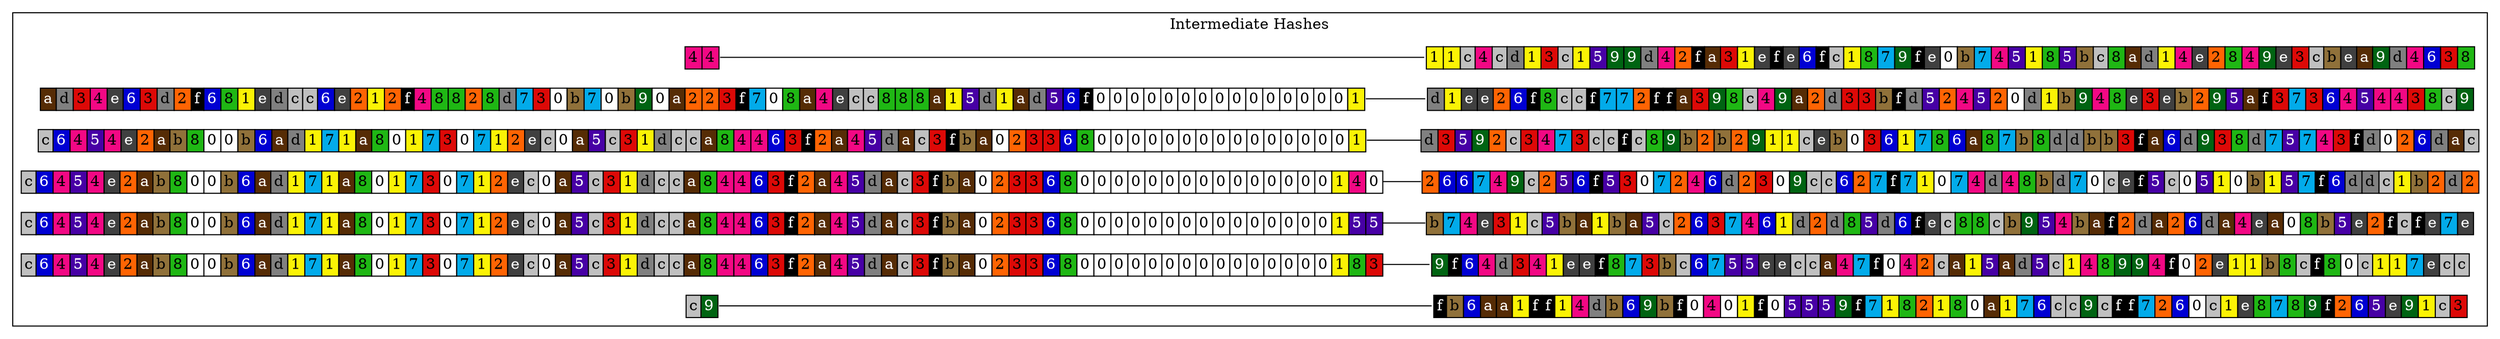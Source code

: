 digraph trie {
		rankdir=LR;
		node [shape=none margin=0 width=0 height=0]
		edge [dir = none headport=w tailport=e]
	subgraph cluster_0 {
			label = "Intermediate Hashes";
			color = black;

	k_314 [label=<
	<table border="0" color="#000000" cellborder="1" cellspacing="0">
	<tr>		<td bgcolor="#F20884"><font color="#000000">4</font></td>
				<td bgcolor="#F20884"><font color="#000000">4</font></td>
		
	</tr></table>
	>];
	
	v_314 [label=<
	<table border="0" color="#000000" cellborder="1" cellspacing="0">
	<tr>		<td bgcolor="#FBF305"><font color="#000000">1</font></td>
				<td bgcolor="#FBF305"><font color="#000000">1</font></td>
				<td bgcolor="#C0C0C0"><font color="#000000">c</font></td>
				<td bgcolor="#F20884"><font color="#000000">4</font></td>
				<td bgcolor="#C0C0C0"><font color="#000000">c</font></td>
				<td bgcolor="#808080"><font color="#000000">d</font></td>
				<td bgcolor="#FBF305"><font color="#000000">1</font></td>
				<td bgcolor="#DD0907"><font color="#000000">3</font></td>
				<td bgcolor="#C0C0C0"><font color="#000000">c</font></td>
				<td bgcolor="#FBF305"><font color="#000000">1</font></td>
				<td bgcolor="#4700A5"><font color="#FFFFFF">5</font></td>
				<td bgcolor="#006412"><font color="#FFFFFF">9</font></td>
				<td bgcolor="#006412"><font color="#FFFFFF">9</font></td>
				<td bgcolor="#808080"><font color="#000000">d</font></td>
				<td bgcolor="#F20884"><font color="#000000">4</font></td>
				<td bgcolor="#FF6403"><font color="#000000">2</font></td>
				<td bgcolor="#000000"><font color="#FFFFFF">f</font></td>
				<td bgcolor="#562C05"><font color="#FFFFFF">a</font></td>
				<td bgcolor="#DD0907"><font color="#000000">3</font></td>
				<td bgcolor="#FBF305"><font color="#000000">1</font></td>
				<td bgcolor="#404040"><font color="#FFFFFF">e</font></td>
				<td bgcolor="#000000"><font color="#FFFFFF">f</font></td>
				<td bgcolor="#404040"><font color="#FFFFFF">e</font></td>
				<td bgcolor="#0000D3"><font color="#FFFFFF">6</font></td>
				<td bgcolor="#000000"><font color="#FFFFFF">f</font></td>
				<td bgcolor="#C0C0C0"><font color="#000000">c</font></td>
				<td bgcolor="#FBF305"><font color="#000000">1</font></td>
				<td bgcolor="#1FB714"><font color="#000000">8</font></td>
				<td bgcolor="#02ABEA"><font color="#000000">7</font></td>
				<td bgcolor="#006412"><font color="#FFFFFF">9</font></td>
				<td bgcolor="#000000"><font color="#FFFFFF">f</font></td>
				<td bgcolor="#404040"><font color="#FFFFFF">e</font></td>
				<td bgcolor="#FFFFFF"><font color="#000000">0</font></td>
				<td bgcolor="#90713A"><font color="#000000">b</font></td>
				<td bgcolor="#02ABEA"><font color="#000000">7</font></td>
				<td bgcolor="#F20884"><font color="#000000">4</font></td>
				<td bgcolor="#4700A5"><font color="#FFFFFF">5</font></td>
				<td bgcolor="#FBF305"><font color="#000000">1</font></td>
				<td bgcolor="#1FB714"><font color="#000000">8</font></td>
				<td bgcolor="#4700A5"><font color="#FFFFFF">5</font></td>
				<td bgcolor="#90713A"><font color="#000000">b</font></td>
				<td bgcolor="#C0C0C0"><font color="#000000">c</font></td>
				<td bgcolor="#1FB714"><font color="#000000">8</font></td>
				<td bgcolor="#562C05"><font color="#FFFFFF">a</font></td>
				<td bgcolor="#808080"><font color="#000000">d</font></td>
				<td bgcolor="#FBF305"><font color="#000000">1</font></td>
				<td bgcolor="#F20884"><font color="#000000">4</font></td>
				<td bgcolor="#404040"><font color="#FFFFFF">e</font></td>
				<td bgcolor="#FF6403"><font color="#000000">2</font></td>
				<td bgcolor="#1FB714"><font color="#000000">8</font></td>
				<td bgcolor="#F20884"><font color="#000000">4</font></td>
				<td bgcolor="#006412"><font color="#FFFFFF">9</font></td>
				<td bgcolor="#404040"><font color="#FFFFFF">e</font></td>
				<td bgcolor="#DD0907"><font color="#000000">3</font></td>
				<td bgcolor="#C0C0C0"><font color="#000000">c</font></td>
				<td bgcolor="#90713A"><font color="#000000">b</font></td>
				<td bgcolor="#404040"><font color="#FFFFFF">e</font></td>
				<td bgcolor="#562C05"><font color="#FFFFFF">a</font></td>
				<td bgcolor="#006412"><font color="#FFFFFF">9</font></td>
				<td bgcolor="#808080"><font color="#000000">d</font></td>
				<td bgcolor="#F20884"><font color="#000000">4</font></td>
				<td bgcolor="#0000D3"><font color="#FFFFFF">6</font></td>
				<td bgcolor="#DD0907"><font color="#000000">3</font></td>
				<td bgcolor="#1FB714"><font color="#000000">8</font></td>
		
	</tr></table>
	>];
	k_314 -> v_314;

	k_315 [label=<
	<table border="0" color="#000000" cellborder="1" cellspacing="0">
	<tr>		<td bgcolor="#562C05"><font color="#FFFFFF">a</font></td>
				<td bgcolor="#808080"><font color="#000000">d</font></td>
				<td bgcolor="#DD0907"><font color="#000000">3</font></td>
				<td bgcolor="#F20884"><font color="#000000">4</font></td>
				<td bgcolor="#404040"><font color="#FFFFFF">e</font></td>
				<td bgcolor="#0000D3"><font color="#FFFFFF">6</font></td>
				<td bgcolor="#DD0907"><font color="#000000">3</font></td>
				<td bgcolor="#808080"><font color="#000000">d</font></td>
				<td bgcolor="#FF6403"><font color="#000000">2</font></td>
				<td bgcolor="#000000"><font color="#FFFFFF">f</font></td>
				<td bgcolor="#0000D3"><font color="#FFFFFF">6</font></td>
				<td bgcolor="#1FB714"><font color="#000000">8</font></td>
				<td bgcolor="#FBF305"><font color="#000000">1</font></td>
				<td bgcolor="#404040"><font color="#FFFFFF">e</font></td>
				<td bgcolor="#808080"><font color="#000000">d</font></td>
				<td bgcolor="#C0C0C0"><font color="#000000">c</font></td>
				<td bgcolor="#C0C0C0"><font color="#000000">c</font></td>
				<td bgcolor="#0000D3"><font color="#FFFFFF">6</font></td>
				<td bgcolor="#404040"><font color="#FFFFFF">e</font></td>
				<td bgcolor="#FF6403"><font color="#000000">2</font></td>
				<td bgcolor="#FBF305"><font color="#000000">1</font></td>
				<td bgcolor="#FF6403"><font color="#000000">2</font></td>
				<td bgcolor="#000000"><font color="#FFFFFF">f</font></td>
				<td bgcolor="#F20884"><font color="#000000">4</font></td>
				<td bgcolor="#1FB714"><font color="#000000">8</font></td>
				<td bgcolor="#1FB714"><font color="#000000">8</font></td>
				<td bgcolor="#FF6403"><font color="#000000">2</font></td>
				<td bgcolor="#1FB714"><font color="#000000">8</font></td>
				<td bgcolor="#808080"><font color="#000000">d</font></td>
				<td bgcolor="#02ABEA"><font color="#000000">7</font></td>
				<td bgcolor="#DD0907"><font color="#000000">3</font></td>
				<td bgcolor="#FFFFFF"><font color="#000000">0</font></td>
				<td bgcolor="#90713A"><font color="#000000">b</font></td>
				<td bgcolor="#02ABEA"><font color="#000000">7</font></td>
				<td bgcolor="#FFFFFF"><font color="#000000">0</font></td>
				<td bgcolor="#90713A"><font color="#000000">b</font></td>
				<td bgcolor="#006412"><font color="#FFFFFF">9</font></td>
				<td bgcolor="#FFFFFF"><font color="#000000">0</font></td>
				<td bgcolor="#562C05"><font color="#FFFFFF">a</font></td>
				<td bgcolor="#FF6403"><font color="#000000">2</font></td>
				<td bgcolor="#FF6403"><font color="#000000">2</font></td>
				<td bgcolor="#DD0907"><font color="#000000">3</font></td>
				<td bgcolor="#000000"><font color="#FFFFFF">f</font></td>
				<td bgcolor="#02ABEA"><font color="#000000">7</font></td>
				<td bgcolor="#FFFFFF"><font color="#000000">0</font></td>
				<td bgcolor="#1FB714"><font color="#000000">8</font></td>
				<td bgcolor="#562C05"><font color="#FFFFFF">a</font></td>
				<td bgcolor="#F20884"><font color="#000000">4</font></td>
				<td bgcolor="#404040"><font color="#FFFFFF">e</font></td>
				<td bgcolor="#C0C0C0"><font color="#000000">c</font></td>
				<td bgcolor="#C0C0C0"><font color="#000000">c</font></td>
				<td bgcolor="#1FB714"><font color="#000000">8</font></td>
				<td bgcolor="#1FB714"><font color="#000000">8</font></td>
				<td bgcolor="#1FB714"><font color="#000000">8</font></td>
				<td bgcolor="#562C05"><font color="#FFFFFF">a</font></td>
				<td bgcolor="#FBF305"><font color="#000000">1</font></td>
				<td bgcolor="#4700A5"><font color="#FFFFFF">5</font></td>
				<td bgcolor="#808080"><font color="#000000">d</font></td>
				<td bgcolor="#FBF305"><font color="#000000">1</font></td>
				<td bgcolor="#562C05"><font color="#FFFFFF">a</font></td>
				<td bgcolor="#808080"><font color="#000000">d</font></td>
				<td bgcolor="#4700A5"><font color="#FFFFFF">5</font></td>
				<td bgcolor="#0000D3"><font color="#FFFFFF">6</font></td>
				<td bgcolor="#000000"><font color="#FFFFFF">f</font></td>
				<td bgcolor="#FFFFFF"><font color="#000000">0</font></td>
				<td bgcolor="#FFFFFF"><font color="#000000">0</font></td>
				<td bgcolor="#FFFFFF"><font color="#000000">0</font></td>
				<td bgcolor="#FFFFFF"><font color="#000000">0</font></td>
				<td bgcolor="#FFFFFF"><font color="#000000">0</font></td>
				<td bgcolor="#FFFFFF"><font color="#000000">0</font></td>
				<td bgcolor="#FFFFFF"><font color="#000000">0</font></td>
				<td bgcolor="#FFFFFF"><font color="#000000">0</font></td>
				<td bgcolor="#FFFFFF"><font color="#000000">0</font></td>
				<td bgcolor="#FFFFFF"><font color="#000000">0</font></td>
				<td bgcolor="#FFFFFF"><font color="#000000">0</font></td>
				<td bgcolor="#FFFFFF"><font color="#000000">0</font></td>
				<td bgcolor="#FFFFFF"><font color="#000000">0</font></td>
				<td bgcolor="#FFFFFF"><font color="#000000">0</font></td>
				<td bgcolor="#FFFFFF"><font color="#000000">0</font></td>
				<td bgcolor="#FBF305"><font color="#000000">1</font></td>
		
	</tr></table>
	>];
	
	v_315 [label=<
	<table border="0" color="#000000" cellborder="1" cellspacing="0">
	<tr>		<td bgcolor="#808080"><font color="#000000">d</font></td>
				<td bgcolor="#FBF305"><font color="#000000">1</font></td>
				<td bgcolor="#404040"><font color="#FFFFFF">e</font></td>
				<td bgcolor="#404040"><font color="#FFFFFF">e</font></td>
				<td bgcolor="#FF6403"><font color="#000000">2</font></td>
				<td bgcolor="#0000D3"><font color="#FFFFFF">6</font></td>
				<td bgcolor="#000000"><font color="#FFFFFF">f</font></td>
				<td bgcolor="#1FB714"><font color="#000000">8</font></td>
				<td bgcolor="#C0C0C0"><font color="#000000">c</font></td>
				<td bgcolor="#C0C0C0"><font color="#000000">c</font></td>
				<td bgcolor="#000000"><font color="#FFFFFF">f</font></td>
				<td bgcolor="#02ABEA"><font color="#000000">7</font></td>
				<td bgcolor="#02ABEA"><font color="#000000">7</font></td>
				<td bgcolor="#FF6403"><font color="#000000">2</font></td>
				<td bgcolor="#000000"><font color="#FFFFFF">f</font></td>
				<td bgcolor="#000000"><font color="#FFFFFF">f</font></td>
				<td bgcolor="#562C05"><font color="#FFFFFF">a</font></td>
				<td bgcolor="#DD0907"><font color="#000000">3</font></td>
				<td bgcolor="#006412"><font color="#FFFFFF">9</font></td>
				<td bgcolor="#1FB714"><font color="#000000">8</font></td>
				<td bgcolor="#C0C0C0"><font color="#000000">c</font></td>
				<td bgcolor="#F20884"><font color="#000000">4</font></td>
				<td bgcolor="#006412"><font color="#FFFFFF">9</font></td>
				<td bgcolor="#562C05"><font color="#FFFFFF">a</font></td>
				<td bgcolor="#FF6403"><font color="#000000">2</font></td>
				<td bgcolor="#808080"><font color="#000000">d</font></td>
				<td bgcolor="#DD0907"><font color="#000000">3</font></td>
				<td bgcolor="#DD0907"><font color="#000000">3</font></td>
				<td bgcolor="#90713A"><font color="#000000">b</font></td>
				<td bgcolor="#000000"><font color="#FFFFFF">f</font></td>
				<td bgcolor="#808080"><font color="#000000">d</font></td>
				<td bgcolor="#4700A5"><font color="#FFFFFF">5</font></td>
				<td bgcolor="#FF6403"><font color="#000000">2</font></td>
				<td bgcolor="#F20884"><font color="#000000">4</font></td>
				<td bgcolor="#4700A5"><font color="#FFFFFF">5</font></td>
				<td bgcolor="#FF6403"><font color="#000000">2</font></td>
				<td bgcolor="#FFFFFF"><font color="#000000">0</font></td>
				<td bgcolor="#808080"><font color="#000000">d</font></td>
				<td bgcolor="#FBF305"><font color="#000000">1</font></td>
				<td bgcolor="#90713A"><font color="#000000">b</font></td>
				<td bgcolor="#006412"><font color="#FFFFFF">9</font></td>
				<td bgcolor="#F20884"><font color="#000000">4</font></td>
				<td bgcolor="#1FB714"><font color="#000000">8</font></td>
				<td bgcolor="#404040"><font color="#FFFFFF">e</font></td>
				<td bgcolor="#DD0907"><font color="#000000">3</font></td>
				<td bgcolor="#404040"><font color="#FFFFFF">e</font></td>
				<td bgcolor="#90713A"><font color="#000000">b</font></td>
				<td bgcolor="#FF6403"><font color="#000000">2</font></td>
				<td bgcolor="#006412"><font color="#FFFFFF">9</font></td>
				<td bgcolor="#4700A5"><font color="#FFFFFF">5</font></td>
				<td bgcolor="#562C05"><font color="#FFFFFF">a</font></td>
				<td bgcolor="#000000"><font color="#FFFFFF">f</font></td>
				<td bgcolor="#DD0907"><font color="#000000">3</font></td>
				<td bgcolor="#02ABEA"><font color="#000000">7</font></td>
				<td bgcolor="#DD0907"><font color="#000000">3</font></td>
				<td bgcolor="#0000D3"><font color="#FFFFFF">6</font></td>
				<td bgcolor="#F20884"><font color="#000000">4</font></td>
				<td bgcolor="#4700A5"><font color="#FFFFFF">5</font></td>
				<td bgcolor="#F20884"><font color="#000000">4</font></td>
				<td bgcolor="#F20884"><font color="#000000">4</font></td>
				<td bgcolor="#DD0907"><font color="#000000">3</font></td>
				<td bgcolor="#1FB714"><font color="#000000">8</font></td>
				<td bgcolor="#C0C0C0"><font color="#000000">c</font></td>
				<td bgcolor="#006412"><font color="#FFFFFF">9</font></td>
		
	</tr></table>
	>];
	k_315 -> v_315;

	k_316 [label=<
	<table border="0" color="#000000" cellborder="1" cellspacing="0">
	<tr>		<td bgcolor="#C0C0C0"><font color="#000000">c</font></td>
				<td bgcolor="#0000D3"><font color="#FFFFFF">6</font></td>
				<td bgcolor="#F20884"><font color="#000000">4</font></td>
				<td bgcolor="#4700A5"><font color="#FFFFFF">5</font></td>
				<td bgcolor="#F20884"><font color="#000000">4</font></td>
				<td bgcolor="#404040"><font color="#FFFFFF">e</font></td>
				<td bgcolor="#FF6403"><font color="#000000">2</font></td>
				<td bgcolor="#562C05"><font color="#FFFFFF">a</font></td>
				<td bgcolor="#90713A"><font color="#000000">b</font></td>
				<td bgcolor="#1FB714"><font color="#000000">8</font></td>
				<td bgcolor="#FFFFFF"><font color="#000000">0</font></td>
				<td bgcolor="#FFFFFF"><font color="#000000">0</font></td>
				<td bgcolor="#90713A"><font color="#000000">b</font></td>
				<td bgcolor="#0000D3"><font color="#FFFFFF">6</font></td>
				<td bgcolor="#562C05"><font color="#FFFFFF">a</font></td>
				<td bgcolor="#808080"><font color="#000000">d</font></td>
				<td bgcolor="#FBF305"><font color="#000000">1</font></td>
				<td bgcolor="#02ABEA"><font color="#000000">7</font></td>
				<td bgcolor="#FBF305"><font color="#000000">1</font></td>
				<td bgcolor="#562C05"><font color="#FFFFFF">a</font></td>
				<td bgcolor="#1FB714"><font color="#000000">8</font></td>
				<td bgcolor="#FFFFFF"><font color="#000000">0</font></td>
				<td bgcolor="#FBF305"><font color="#000000">1</font></td>
				<td bgcolor="#02ABEA"><font color="#000000">7</font></td>
				<td bgcolor="#DD0907"><font color="#000000">3</font></td>
				<td bgcolor="#FFFFFF"><font color="#000000">0</font></td>
				<td bgcolor="#02ABEA"><font color="#000000">7</font></td>
				<td bgcolor="#FBF305"><font color="#000000">1</font></td>
				<td bgcolor="#FF6403"><font color="#000000">2</font></td>
				<td bgcolor="#404040"><font color="#FFFFFF">e</font></td>
				<td bgcolor="#C0C0C0"><font color="#000000">c</font></td>
				<td bgcolor="#FFFFFF"><font color="#000000">0</font></td>
				<td bgcolor="#562C05"><font color="#FFFFFF">a</font></td>
				<td bgcolor="#4700A5"><font color="#FFFFFF">5</font></td>
				<td bgcolor="#C0C0C0"><font color="#000000">c</font></td>
				<td bgcolor="#DD0907"><font color="#000000">3</font></td>
				<td bgcolor="#FBF305"><font color="#000000">1</font></td>
				<td bgcolor="#808080"><font color="#000000">d</font></td>
				<td bgcolor="#C0C0C0"><font color="#000000">c</font></td>
				<td bgcolor="#C0C0C0"><font color="#000000">c</font></td>
				<td bgcolor="#562C05"><font color="#FFFFFF">a</font></td>
				<td bgcolor="#1FB714"><font color="#000000">8</font></td>
				<td bgcolor="#F20884"><font color="#000000">4</font></td>
				<td bgcolor="#F20884"><font color="#000000">4</font></td>
				<td bgcolor="#0000D3"><font color="#FFFFFF">6</font></td>
				<td bgcolor="#DD0907"><font color="#000000">3</font></td>
				<td bgcolor="#000000"><font color="#FFFFFF">f</font></td>
				<td bgcolor="#FF6403"><font color="#000000">2</font></td>
				<td bgcolor="#562C05"><font color="#FFFFFF">a</font></td>
				<td bgcolor="#F20884"><font color="#000000">4</font></td>
				<td bgcolor="#4700A5"><font color="#FFFFFF">5</font></td>
				<td bgcolor="#808080"><font color="#000000">d</font></td>
				<td bgcolor="#562C05"><font color="#FFFFFF">a</font></td>
				<td bgcolor="#C0C0C0"><font color="#000000">c</font></td>
				<td bgcolor="#DD0907"><font color="#000000">3</font></td>
				<td bgcolor="#000000"><font color="#FFFFFF">f</font></td>
				<td bgcolor="#90713A"><font color="#000000">b</font></td>
				<td bgcolor="#562C05"><font color="#FFFFFF">a</font></td>
				<td bgcolor="#FFFFFF"><font color="#000000">0</font></td>
				<td bgcolor="#FF6403"><font color="#000000">2</font></td>
				<td bgcolor="#DD0907"><font color="#000000">3</font></td>
				<td bgcolor="#DD0907"><font color="#000000">3</font></td>
				<td bgcolor="#0000D3"><font color="#FFFFFF">6</font></td>
				<td bgcolor="#1FB714"><font color="#000000">8</font></td>
				<td bgcolor="#FFFFFF"><font color="#000000">0</font></td>
				<td bgcolor="#FFFFFF"><font color="#000000">0</font></td>
				<td bgcolor="#FFFFFF"><font color="#000000">0</font></td>
				<td bgcolor="#FFFFFF"><font color="#000000">0</font></td>
				<td bgcolor="#FFFFFF"><font color="#000000">0</font></td>
				<td bgcolor="#FFFFFF"><font color="#000000">0</font></td>
				<td bgcolor="#FFFFFF"><font color="#000000">0</font></td>
				<td bgcolor="#FFFFFF"><font color="#000000">0</font></td>
				<td bgcolor="#FFFFFF"><font color="#000000">0</font></td>
				<td bgcolor="#FFFFFF"><font color="#000000">0</font></td>
				<td bgcolor="#FFFFFF"><font color="#000000">0</font></td>
				<td bgcolor="#FFFFFF"><font color="#000000">0</font></td>
				<td bgcolor="#FFFFFF"><font color="#000000">0</font></td>
				<td bgcolor="#FFFFFF"><font color="#000000">0</font></td>
				<td bgcolor="#FFFFFF"><font color="#000000">0</font></td>
				<td bgcolor="#FBF305"><font color="#000000">1</font></td>
		
	</tr></table>
	>];
	
	v_316 [label=<
	<table border="0" color="#000000" cellborder="1" cellspacing="0">
	<tr>		<td bgcolor="#808080"><font color="#000000">d</font></td>
				<td bgcolor="#DD0907"><font color="#000000">3</font></td>
				<td bgcolor="#4700A5"><font color="#FFFFFF">5</font></td>
				<td bgcolor="#006412"><font color="#FFFFFF">9</font></td>
				<td bgcolor="#FF6403"><font color="#000000">2</font></td>
				<td bgcolor="#C0C0C0"><font color="#000000">c</font></td>
				<td bgcolor="#DD0907"><font color="#000000">3</font></td>
				<td bgcolor="#F20884"><font color="#000000">4</font></td>
				<td bgcolor="#02ABEA"><font color="#000000">7</font></td>
				<td bgcolor="#DD0907"><font color="#000000">3</font></td>
				<td bgcolor="#C0C0C0"><font color="#000000">c</font></td>
				<td bgcolor="#C0C0C0"><font color="#000000">c</font></td>
				<td bgcolor="#000000"><font color="#FFFFFF">f</font></td>
				<td bgcolor="#C0C0C0"><font color="#000000">c</font></td>
				<td bgcolor="#1FB714"><font color="#000000">8</font></td>
				<td bgcolor="#006412"><font color="#FFFFFF">9</font></td>
				<td bgcolor="#90713A"><font color="#000000">b</font></td>
				<td bgcolor="#FF6403"><font color="#000000">2</font></td>
				<td bgcolor="#90713A"><font color="#000000">b</font></td>
				<td bgcolor="#FF6403"><font color="#000000">2</font></td>
				<td bgcolor="#006412"><font color="#FFFFFF">9</font></td>
				<td bgcolor="#FBF305"><font color="#000000">1</font></td>
				<td bgcolor="#FBF305"><font color="#000000">1</font></td>
				<td bgcolor="#C0C0C0"><font color="#000000">c</font></td>
				<td bgcolor="#404040"><font color="#FFFFFF">e</font></td>
				<td bgcolor="#90713A"><font color="#000000">b</font></td>
				<td bgcolor="#FFFFFF"><font color="#000000">0</font></td>
				<td bgcolor="#DD0907"><font color="#000000">3</font></td>
				<td bgcolor="#0000D3"><font color="#FFFFFF">6</font></td>
				<td bgcolor="#FBF305"><font color="#000000">1</font></td>
				<td bgcolor="#02ABEA"><font color="#000000">7</font></td>
				<td bgcolor="#1FB714"><font color="#000000">8</font></td>
				<td bgcolor="#0000D3"><font color="#FFFFFF">6</font></td>
				<td bgcolor="#562C05"><font color="#FFFFFF">a</font></td>
				<td bgcolor="#1FB714"><font color="#000000">8</font></td>
				<td bgcolor="#02ABEA"><font color="#000000">7</font></td>
				<td bgcolor="#90713A"><font color="#000000">b</font></td>
				<td bgcolor="#1FB714"><font color="#000000">8</font></td>
				<td bgcolor="#808080"><font color="#000000">d</font></td>
				<td bgcolor="#808080"><font color="#000000">d</font></td>
				<td bgcolor="#90713A"><font color="#000000">b</font></td>
				<td bgcolor="#90713A"><font color="#000000">b</font></td>
				<td bgcolor="#DD0907"><font color="#000000">3</font></td>
				<td bgcolor="#000000"><font color="#FFFFFF">f</font></td>
				<td bgcolor="#562C05"><font color="#FFFFFF">a</font></td>
				<td bgcolor="#0000D3"><font color="#FFFFFF">6</font></td>
				<td bgcolor="#808080"><font color="#000000">d</font></td>
				<td bgcolor="#006412"><font color="#FFFFFF">9</font></td>
				<td bgcolor="#DD0907"><font color="#000000">3</font></td>
				<td bgcolor="#1FB714"><font color="#000000">8</font></td>
				<td bgcolor="#808080"><font color="#000000">d</font></td>
				<td bgcolor="#02ABEA"><font color="#000000">7</font></td>
				<td bgcolor="#4700A5"><font color="#FFFFFF">5</font></td>
				<td bgcolor="#02ABEA"><font color="#000000">7</font></td>
				<td bgcolor="#F20884"><font color="#000000">4</font></td>
				<td bgcolor="#DD0907"><font color="#000000">3</font></td>
				<td bgcolor="#000000"><font color="#FFFFFF">f</font></td>
				<td bgcolor="#808080"><font color="#000000">d</font></td>
				<td bgcolor="#FFFFFF"><font color="#000000">0</font></td>
				<td bgcolor="#FF6403"><font color="#000000">2</font></td>
				<td bgcolor="#0000D3"><font color="#FFFFFF">6</font></td>
				<td bgcolor="#808080"><font color="#000000">d</font></td>
				<td bgcolor="#562C05"><font color="#FFFFFF">a</font></td>
				<td bgcolor="#C0C0C0"><font color="#000000">c</font></td>
		
	</tr></table>
	>];
	k_316 -> v_316;

	k_317 [label=<
	<table border="0" color="#000000" cellborder="1" cellspacing="0">
	<tr>		<td bgcolor="#C0C0C0"><font color="#000000">c</font></td>
				<td bgcolor="#0000D3"><font color="#FFFFFF">6</font></td>
				<td bgcolor="#F20884"><font color="#000000">4</font></td>
				<td bgcolor="#4700A5"><font color="#FFFFFF">5</font></td>
				<td bgcolor="#F20884"><font color="#000000">4</font></td>
				<td bgcolor="#404040"><font color="#FFFFFF">e</font></td>
				<td bgcolor="#FF6403"><font color="#000000">2</font></td>
				<td bgcolor="#562C05"><font color="#FFFFFF">a</font></td>
				<td bgcolor="#90713A"><font color="#000000">b</font></td>
				<td bgcolor="#1FB714"><font color="#000000">8</font></td>
				<td bgcolor="#FFFFFF"><font color="#000000">0</font></td>
				<td bgcolor="#FFFFFF"><font color="#000000">0</font></td>
				<td bgcolor="#90713A"><font color="#000000">b</font></td>
				<td bgcolor="#0000D3"><font color="#FFFFFF">6</font></td>
				<td bgcolor="#562C05"><font color="#FFFFFF">a</font></td>
				<td bgcolor="#808080"><font color="#000000">d</font></td>
				<td bgcolor="#FBF305"><font color="#000000">1</font></td>
				<td bgcolor="#02ABEA"><font color="#000000">7</font></td>
				<td bgcolor="#FBF305"><font color="#000000">1</font></td>
				<td bgcolor="#562C05"><font color="#FFFFFF">a</font></td>
				<td bgcolor="#1FB714"><font color="#000000">8</font></td>
				<td bgcolor="#FFFFFF"><font color="#000000">0</font></td>
				<td bgcolor="#FBF305"><font color="#000000">1</font></td>
				<td bgcolor="#02ABEA"><font color="#000000">7</font></td>
				<td bgcolor="#DD0907"><font color="#000000">3</font></td>
				<td bgcolor="#FFFFFF"><font color="#000000">0</font></td>
				<td bgcolor="#02ABEA"><font color="#000000">7</font></td>
				<td bgcolor="#FBF305"><font color="#000000">1</font></td>
				<td bgcolor="#FF6403"><font color="#000000">2</font></td>
				<td bgcolor="#404040"><font color="#FFFFFF">e</font></td>
				<td bgcolor="#C0C0C0"><font color="#000000">c</font></td>
				<td bgcolor="#FFFFFF"><font color="#000000">0</font></td>
				<td bgcolor="#562C05"><font color="#FFFFFF">a</font></td>
				<td bgcolor="#4700A5"><font color="#FFFFFF">5</font></td>
				<td bgcolor="#C0C0C0"><font color="#000000">c</font></td>
				<td bgcolor="#DD0907"><font color="#000000">3</font></td>
				<td bgcolor="#FBF305"><font color="#000000">1</font></td>
				<td bgcolor="#808080"><font color="#000000">d</font></td>
				<td bgcolor="#C0C0C0"><font color="#000000">c</font></td>
				<td bgcolor="#C0C0C0"><font color="#000000">c</font></td>
				<td bgcolor="#562C05"><font color="#FFFFFF">a</font></td>
				<td bgcolor="#1FB714"><font color="#000000">8</font></td>
				<td bgcolor="#F20884"><font color="#000000">4</font></td>
				<td bgcolor="#F20884"><font color="#000000">4</font></td>
				<td bgcolor="#0000D3"><font color="#FFFFFF">6</font></td>
				<td bgcolor="#DD0907"><font color="#000000">3</font></td>
				<td bgcolor="#000000"><font color="#FFFFFF">f</font></td>
				<td bgcolor="#FF6403"><font color="#000000">2</font></td>
				<td bgcolor="#562C05"><font color="#FFFFFF">a</font></td>
				<td bgcolor="#F20884"><font color="#000000">4</font></td>
				<td bgcolor="#4700A5"><font color="#FFFFFF">5</font></td>
				<td bgcolor="#808080"><font color="#000000">d</font></td>
				<td bgcolor="#562C05"><font color="#FFFFFF">a</font></td>
				<td bgcolor="#C0C0C0"><font color="#000000">c</font></td>
				<td bgcolor="#DD0907"><font color="#000000">3</font></td>
				<td bgcolor="#000000"><font color="#FFFFFF">f</font></td>
				<td bgcolor="#90713A"><font color="#000000">b</font></td>
				<td bgcolor="#562C05"><font color="#FFFFFF">a</font></td>
				<td bgcolor="#FFFFFF"><font color="#000000">0</font></td>
				<td bgcolor="#FF6403"><font color="#000000">2</font></td>
				<td bgcolor="#DD0907"><font color="#000000">3</font></td>
				<td bgcolor="#DD0907"><font color="#000000">3</font></td>
				<td bgcolor="#0000D3"><font color="#FFFFFF">6</font></td>
				<td bgcolor="#1FB714"><font color="#000000">8</font></td>
				<td bgcolor="#FFFFFF"><font color="#000000">0</font></td>
				<td bgcolor="#FFFFFF"><font color="#000000">0</font></td>
				<td bgcolor="#FFFFFF"><font color="#000000">0</font></td>
				<td bgcolor="#FFFFFF"><font color="#000000">0</font></td>
				<td bgcolor="#FFFFFF"><font color="#000000">0</font></td>
				<td bgcolor="#FFFFFF"><font color="#000000">0</font></td>
				<td bgcolor="#FFFFFF"><font color="#000000">0</font></td>
				<td bgcolor="#FFFFFF"><font color="#000000">0</font></td>
				<td bgcolor="#FFFFFF"><font color="#000000">0</font></td>
				<td bgcolor="#FFFFFF"><font color="#000000">0</font></td>
				<td bgcolor="#FFFFFF"><font color="#000000">0</font></td>
				<td bgcolor="#FFFFFF"><font color="#000000">0</font></td>
				<td bgcolor="#FFFFFF"><font color="#000000">0</font></td>
				<td bgcolor="#FFFFFF"><font color="#000000">0</font></td>
				<td bgcolor="#FFFFFF"><font color="#000000">0</font></td>
				<td bgcolor="#FBF305"><font color="#000000">1</font></td>
				<td bgcolor="#F20884"><font color="#000000">4</font></td>
				<td bgcolor="#FFFFFF"><font color="#000000">0</font></td>
		
	</tr></table>
	>];
	
	v_317 [label=<
	<table border="0" color="#000000" cellborder="1" cellspacing="0">
	<tr>		<td bgcolor="#FF6403"><font color="#000000">2</font></td>
				<td bgcolor="#0000D3"><font color="#FFFFFF">6</font></td>
				<td bgcolor="#0000D3"><font color="#FFFFFF">6</font></td>
				<td bgcolor="#02ABEA"><font color="#000000">7</font></td>
				<td bgcolor="#F20884"><font color="#000000">4</font></td>
				<td bgcolor="#006412"><font color="#FFFFFF">9</font></td>
				<td bgcolor="#C0C0C0"><font color="#000000">c</font></td>
				<td bgcolor="#FF6403"><font color="#000000">2</font></td>
				<td bgcolor="#4700A5"><font color="#FFFFFF">5</font></td>
				<td bgcolor="#0000D3"><font color="#FFFFFF">6</font></td>
				<td bgcolor="#000000"><font color="#FFFFFF">f</font></td>
				<td bgcolor="#4700A5"><font color="#FFFFFF">5</font></td>
				<td bgcolor="#DD0907"><font color="#000000">3</font></td>
				<td bgcolor="#FFFFFF"><font color="#000000">0</font></td>
				<td bgcolor="#02ABEA"><font color="#000000">7</font></td>
				<td bgcolor="#FF6403"><font color="#000000">2</font></td>
				<td bgcolor="#F20884"><font color="#000000">4</font></td>
				<td bgcolor="#0000D3"><font color="#FFFFFF">6</font></td>
				<td bgcolor="#808080"><font color="#000000">d</font></td>
				<td bgcolor="#FF6403"><font color="#000000">2</font></td>
				<td bgcolor="#DD0907"><font color="#000000">3</font></td>
				<td bgcolor="#FFFFFF"><font color="#000000">0</font></td>
				<td bgcolor="#006412"><font color="#FFFFFF">9</font></td>
				<td bgcolor="#C0C0C0"><font color="#000000">c</font></td>
				<td bgcolor="#C0C0C0"><font color="#000000">c</font></td>
				<td bgcolor="#0000D3"><font color="#FFFFFF">6</font></td>
				<td bgcolor="#FF6403"><font color="#000000">2</font></td>
				<td bgcolor="#02ABEA"><font color="#000000">7</font></td>
				<td bgcolor="#000000"><font color="#FFFFFF">f</font></td>
				<td bgcolor="#02ABEA"><font color="#000000">7</font></td>
				<td bgcolor="#FBF305"><font color="#000000">1</font></td>
				<td bgcolor="#FFFFFF"><font color="#000000">0</font></td>
				<td bgcolor="#02ABEA"><font color="#000000">7</font></td>
				<td bgcolor="#F20884"><font color="#000000">4</font></td>
				<td bgcolor="#808080"><font color="#000000">d</font></td>
				<td bgcolor="#F20884"><font color="#000000">4</font></td>
				<td bgcolor="#1FB714"><font color="#000000">8</font></td>
				<td bgcolor="#90713A"><font color="#000000">b</font></td>
				<td bgcolor="#808080"><font color="#000000">d</font></td>
				<td bgcolor="#02ABEA"><font color="#000000">7</font></td>
				<td bgcolor="#FFFFFF"><font color="#000000">0</font></td>
				<td bgcolor="#C0C0C0"><font color="#000000">c</font></td>
				<td bgcolor="#404040"><font color="#FFFFFF">e</font></td>
				<td bgcolor="#000000"><font color="#FFFFFF">f</font></td>
				<td bgcolor="#4700A5"><font color="#FFFFFF">5</font></td>
				<td bgcolor="#C0C0C0"><font color="#000000">c</font></td>
				<td bgcolor="#FFFFFF"><font color="#000000">0</font></td>
				<td bgcolor="#4700A5"><font color="#FFFFFF">5</font></td>
				<td bgcolor="#FBF305"><font color="#000000">1</font></td>
				<td bgcolor="#FFFFFF"><font color="#000000">0</font></td>
				<td bgcolor="#90713A"><font color="#000000">b</font></td>
				<td bgcolor="#FBF305"><font color="#000000">1</font></td>
				<td bgcolor="#4700A5"><font color="#FFFFFF">5</font></td>
				<td bgcolor="#02ABEA"><font color="#000000">7</font></td>
				<td bgcolor="#000000"><font color="#FFFFFF">f</font></td>
				<td bgcolor="#0000D3"><font color="#FFFFFF">6</font></td>
				<td bgcolor="#808080"><font color="#000000">d</font></td>
				<td bgcolor="#808080"><font color="#000000">d</font></td>
				<td bgcolor="#C0C0C0"><font color="#000000">c</font></td>
				<td bgcolor="#FBF305"><font color="#000000">1</font></td>
				<td bgcolor="#90713A"><font color="#000000">b</font></td>
				<td bgcolor="#FF6403"><font color="#000000">2</font></td>
				<td bgcolor="#808080"><font color="#000000">d</font></td>
				<td bgcolor="#FF6403"><font color="#000000">2</font></td>
		
	</tr></table>
	>];
	k_317 -> v_317;

	k_318 [label=<
	<table border="0" color="#000000" cellborder="1" cellspacing="0">
	<tr>		<td bgcolor="#C0C0C0"><font color="#000000">c</font></td>
				<td bgcolor="#0000D3"><font color="#FFFFFF">6</font></td>
				<td bgcolor="#F20884"><font color="#000000">4</font></td>
				<td bgcolor="#4700A5"><font color="#FFFFFF">5</font></td>
				<td bgcolor="#F20884"><font color="#000000">4</font></td>
				<td bgcolor="#404040"><font color="#FFFFFF">e</font></td>
				<td bgcolor="#FF6403"><font color="#000000">2</font></td>
				<td bgcolor="#562C05"><font color="#FFFFFF">a</font></td>
				<td bgcolor="#90713A"><font color="#000000">b</font></td>
				<td bgcolor="#1FB714"><font color="#000000">8</font></td>
				<td bgcolor="#FFFFFF"><font color="#000000">0</font></td>
				<td bgcolor="#FFFFFF"><font color="#000000">0</font></td>
				<td bgcolor="#90713A"><font color="#000000">b</font></td>
				<td bgcolor="#0000D3"><font color="#FFFFFF">6</font></td>
				<td bgcolor="#562C05"><font color="#FFFFFF">a</font></td>
				<td bgcolor="#808080"><font color="#000000">d</font></td>
				<td bgcolor="#FBF305"><font color="#000000">1</font></td>
				<td bgcolor="#02ABEA"><font color="#000000">7</font></td>
				<td bgcolor="#FBF305"><font color="#000000">1</font></td>
				<td bgcolor="#562C05"><font color="#FFFFFF">a</font></td>
				<td bgcolor="#1FB714"><font color="#000000">8</font></td>
				<td bgcolor="#FFFFFF"><font color="#000000">0</font></td>
				<td bgcolor="#FBF305"><font color="#000000">1</font></td>
				<td bgcolor="#02ABEA"><font color="#000000">7</font></td>
				<td bgcolor="#DD0907"><font color="#000000">3</font></td>
				<td bgcolor="#FFFFFF"><font color="#000000">0</font></td>
				<td bgcolor="#02ABEA"><font color="#000000">7</font></td>
				<td bgcolor="#FBF305"><font color="#000000">1</font></td>
				<td bgcolor="#FF6403"><font color="#000000">2</font></td>
				<td bgcolor="#404040"><font color="#FFFFFF">e</font></td>
				<td bgcolor="#C0C0C0"><font color="#000000">c</font></td>
				<td bgcolor="#FFFFFF"><font color="#000000">0</font></td>
				<td bgcolor="#562C05"><font color="#FFFFFF">a</font></td>
				<td bgcolor="#4700A5"><font color="#FFFFFF">5</font></td>
				<td bgcolor="#C0C0C0"><font color="#000000">c</font></td>
				<td bgcolor="#DD0907"><font color="#000000">3</font></td>
				<td bgcolor="#FBF305"><font color="#000000">1</font></td>
				<td bgcolor="#808080"><font color="#000000">d</font></td>
				<td bgcolor="#C0C0C0"><font color="#000000">c</font></td>
				<td bgcolor="#C0C0C0"><font color="#000000">c</font></td>
				<td bgcolor="#562C05"><font color="#FFFFFF">a</font></td>
				<td bgcolor="#1FB714"><font color="#000000">8</font></td>
				<td bgcolor="#F20884"><font color="#000000">4</font></td>
				<td bgcolor="#F20884"><font color="#000000">4</font></td>
				<td bgcolor="#0000D3"><font color="#FFFFFF">6</font></td>
				<td bgcolor="#DD0907"><font color="#000000">3</font></td>
				<td bgcolor="#000000"><font color="#FFFFFF">f</font></td>
				<td bgcolor="#FF6403"><font color="#000000">2</font></td>
				<td bgcolor="#562C05"><font color="#FFFFFF">a</font></td>
				<td bgcolor="#F20884"><font color="#000000">4</font></td>
				<td bgcolor="#4700A5"><font color="#FFFFFF">5</font></td>
				<td bgcolor="#808080"><font color="#000000">d</font></td>
				<td bgcolor="#562C05"><font color="#FFFFFF">a</font></td>
				<td bgcolor="#C0C0C0"><font color="#000000">c</font></td>
				<td bgcolor="#DD0907"><font color="#000000">3</font></td>
				<td bgcolor="#000000"><font color="#FFFFFF">f</font></td>
				<td bgcolor="#90713A"><font color="#000000">b</font></td>
				<td bgcolor="#562C05"><font color="#FFFFFF">a</font></td>
				<td bgcolor="#FFFFFF"><font color="#000000">0</font></td>
				<td bgcolor="#FF6403"><font color="#000000">2</font></td>
				<td bgcolor="#DD0907"><font color="#000000">3</font></td>
				<td bgcolor="#DD0907"><font color="#000000">3</font></td>
				<td bgcolor="#0000D3"><font color="#FFFFFF">6</font></td>
				<td bgcolor="#1FB714"><font color="#000000">8</font></td>
				<td bgcolor="#FFFFFF"><font color="#000000">0</font></td>
				<td bgcolor="#FFFFFF"><font color="#000000">0</font></td>
				<td bgcolor="#FFFFFF"><font color="#000000">0</font></td>
				<td bgcolor="#FFFFFF"><font color="#000000">0</font></td>
				<td bgcolor="#FFFFFF"><font color="#000000">0</font></td>
				<td bgcolor="#FFFFFF"><font color="#000000">0</font></td>
				<td bgcolor="#FFFFFF"><font color="#000000">0</font></td>
				<td bgcolor="#FFFFFF"><font color="#000000">0</font></td>
				<td bgcolor="#FFFFFF"><font color="#000000">0</font></td>
				<td bgcolor="#FFFFFF"><font color="#000000">0</font></td>
				<td bgcolor="#FFFFFF"><font color="#000000">0</font></td>
				<td bgcolor="#FFFFFF"><font color="#000000">0</font></td>
				<td bgcolor="#FFFFFF"><font color="#000000">0</font></td>
				<td bgcolor="#FFFFFF"><font color="#000000">0</font></td>
				<td bgcolor="#FFFFFF"><font color="#000000">0</font></td>
				<td bgcolor="#FBF305"><font color="#000000">1</font></td>
				<td bgcolor="#4700A5"><font color="#FFFFFF">5</font></td>
				<td bgcolor="#4700A5"><font color="#FFFFFF">5</font></td>
		
	</tr></table>
	>];
	
	v_318 [label=<
	<table border="0" color="#000000" cellborder="1" cellspacing="0">
	<tr>		<td bgcolor="#90713A"><font color="#000000">b</font></td>
				<td bgcolor="#02ABEA"><font color="#000000">7</font></td>
				<td bgcolor="#F20884"><font color="#000000">4</font></td>
				<td bgcolor="#404040"><font color="#FFFFFF">e</font></td>
				<td bgcolor="#DD0907"><font color="#000000">3</font></td>
				<td bgcolor="#FBF305"><font color="#000000">1</font></td>
				<td bgcolor="#C0C0C0"><font color="#000000">c</font></td>
				<td bgcolor="#4700A5"><font color="#FFFFFF">5</font></td>
				<td bgcolor="#90713A"><font color="#000000">b</font></td>
				<td bgcolor="#562C05"><font color="#FFFFFF">a</font></td>
				<td bgcolor="#FBF305"><font color="#000000">1</font></td>
				<td bgcolor="#90713A"><font color="#000000">b</font></td>
				<td bgcolor="#562C05"><font color="#FFFFFF">a</font></td>
				<td bgcolor="#4700A5"><font color="#FFFFFF">5</font></td>
				<td bgcolor="#C0C0C0"><font color="#000000">c</font></td>
				<td bgcolor="#FF6403"><font color="#000000">2</font></td>
				<td bgcolor="#0000D3"><font color="#FFFFFF">6</font></td>
				<td bgcolor="#DD0907"><font color="#000000">3</font></td>
				<td bgcolor="#02ABEA"><font color="#000000">7</font></td>
				<td bgcolor="#F20884"><font color="#000000">4</font></td>
				<td bgcolor="#0000D3"><font color="#FFFFFF">6</font></td>
				<td bgcolor="#FBF305"><font color="#000000">1</font></td>
				<td bgcolor="#808080"><font color="#000000">d</font></td>
				<td bgcolor="#FF6403"><font color="#000000">2</font></td>
				<td bgcolor="#808080"><font color="#000000">d</font></td>
				<td bgcolor="#1FB714"><font color="#000000">8</font></td>
				<td bgcolor="#4700A5"><font color="#FFFFFF">5</font></td>
				<td bgcolor="#808080"><font color="#000000">d</font></td>
				<td bgcolor="#0000D3"><font color="#FFFFFF">6</font></td>
				<td bgcolor="#000000"><font color="#FFFFFF">f</font></td>
				<td bgcolor="#404040"><font color="#FFFFFF">e</font></td>
				<td bgcolor="#C0C0C0"><font color="#000000">c</font></td>
				<td bgcolor="#1FB714"><font color="#000000">8</font></td>
				<td bgcolor="#1FB714"><font color="#000000">8</font></td>
				<td bgcolor="#C0C0C0"><font color="#000000">c</font></td>
				<td bgcolor="#90713A"><font color="#000000">b</font></td>
				<td bgcolor="#006412"><font color="#FFFFFF">9</font></td>
				<td bgcolor="#4700A5"><font color="#FFFFFF">5</font></td>
				<td bgcolor="#F20884"><font color="#000000">4</font></td>
				<td bgcolor="#90713A"><font color="#000000">b</font></td>
				<td bgcolor="#562C05"><font color="#FFFFFF">a</font></td>
				<td bgcolor="#000000"><font color="#FFFFFF">f</font></td>
				<td bgcolor="#FF6403"><font color="#000000">2</font></td>
				<td bgcolor="#808080"><font color="#000000">d</font></td>
				<td bgcolor="#562C05"><font color="#FFFFFF">a</font></td>
				<td bgcolor="#FF6403"><font color="#000000">2</font></td>
				<td bgcolor="#0000D3"><font color="#FFFFFF">6</font></td>
				<td bgcolor="#808080"><font color="#000000">d</font></td>
				<td bgcolor="#562C05"><font color="#FFFFFF">a</font></td>
				<td bgcolor="#F20884"><font color="#000000">4</font></td>
				<td bgcolor="#404040"><font color="#FFFFFF">e</font></td>
				<td bgcolor="#562C05"><font color="#FFFFFF">a</font></td>
				<td bgcolor="#FFFFFF"><font color="#000000">0</font></td>
				<td bgcolor="#1FB714"><font color="#000000">8</font></td>
				<td bgcolor="#90713A"><font color="#000000">b</font></td>
				<td bgcolor="#4700A5"><font color="#FFFFFF">5</font></td>
				<td bgcolor="#404040"><font color="#FFFFFF">e</font></td>
				<td bgcolor="#FF6403"><font color="#000000">2</font></td>
				<td bgcolor="#000000"><font color="#FFFFFF">f</font></td>
				<td bgcolor="#C0C0C0"><font color="#000000">c</font></td>
				<td bgcolor="#000000"><font color="#FFFFFF">f</font></td>
				<td bgcolor="#404040"><font color="#FFFFFF">e</font></td>
				<td bgcolor="#02ABEA"><font color="#000000">7</font></td>
				<td bgcolor="#404040"><font color="#FFFFFF">e</font></td>
		
	</tr></table>
	>];
	k_318 -> v_318;

	k_319 [label=<
	<table border="0" color="#000000" cellborder="1" cellspacing="0">
	<tr>		<td bgcolor="#C0C0C0"><font color="#000000">c</font></td>
				<td bgcolor="#0000D3"><font color="#FFFFFF">6</font></td>
				<td bgcolor="#F20884"><font color="#000000">4</font></td>
				<td bgcolor="#4700A5"><font color="#FFFFFF">5</font></td>
				<td bgcolor="#F20884"><font color="#000000">4</font></td>
				<td bgcolor="#404040"><font color="#FFFFFF">e</font></td>
				<td bgcolor="#FF6403"><font color="#000000">2</font></td>
				<td bgcolor="#562C05"><font color="#FFFFFF">a</font></td>
				<td bgcolor="#90713A"><font color="#000000">b</font></td>
				<td bgcolor="#1FB714"><font color="#000000">8</font></td>
				<td bgcolor="#FFFFFF"><font color="#000000">0</font></td>
				<td bgcolor="#FFFFFF"><font color="#000000">0</font></td>
				<td bgcolor="#90713A"><font color="#000000">b</font></td>
				<td bgcolor="#0000D3"><font color="#FFFFFF">6</font></td>
				<td bgcolor="#562C05"><font color="#FFFFFF">a</font></td>
				<td bgcolor="#808080"><font color="#000000">d</font></td>
				<td bgcolor="#FBF305"><font color="#000000">1</font></td>
				<td bgcolor="#02ABEA"><font color="#000000">7</font></td>
				<td bgcolor="#FBF305"><font color="#000000">1</font></td>
				<td bgcolor="#562C05"><font color="#FFFFFF">a</font></td>
				<td bgcolor="#1FB714"><font color="#000000">8</font></td>
				<td bgcolor="#FFFFFF"><font color="#000000">0</font></td>
				<td bgcolor="#FBF305"><font color="#000000">1</font></td>
				<td bgcolor="#02ABEA"><font color="#000000">7</font></td>
				<td bgcolor="#DD0907"><font color="#000000">3</font></td>
				<td bgcolor="#FFFFFF"><font color="#000000">0</font></td>
				<td bgcolor="#02ABEA"><font color="#000000">7</font></td>
				<td bgcolor="#FBF305"><font color="#000000">1</font></td>
				<td bgcolor="#FF6403"><font color="#000000">2</font></td>
				<td bgcolor="#404040"><font color="#FFFFFF">e</font></td>
				<td bgcolor="#C0C0C0"><font color="#000000">c</font></td>
				<td bgcolor="#FFFFFF"><font color="#000000">0</font></td>
				<td bgcolor="#562C05"><font color="#FFFFFF">a</font></td>
				<td bgcolor="#4700A5"><font color="#FFFFFF">5</font></td>
				<td bgcolor="#C0C0C0"><font color="#000000">c</font></td>
				<td bgcolor="#DD0907"><font color="#000000">3</font></td>
				<td bgcolor="#FBF305"><font color="#000000">1</font></td>
				<td bgcolor="#808080"><font color="#000000">d</font></td>
				<td bgcolor="#C0C0C0"><font color="#000000">c</font></td>
				<td bgcolor="#C0C0C0"><font color="#000000">c</font></td>
				<td bgcolor="#562C05"><font color="#FFFFFF">a</font></td>
				<td bgcolor="#1FB714"><font color="#000000">8</font></td>
				<td bgcolor="#F20884"><font color="#000000">4</font></td>
				<td bgcolor="#F20884"><font color="#000000">4</font></td>
				<td bgcolor="#0000D3"><font color="#FFFFFF">6</font></td>
				<td bgcolor="#DD0907"><font color="#000000">3</font></td>
				<td bgcolor="#000000"><font color="#FFFFFF">f</font></td>
				<td bgcolor="#FF6403"><font color="#000000">2</font></td>
				<td bgcolor="#562C05"><font color="#FFFFFF">a</font></td>
				<td bgcolor="#F20884"><font color="#000000">4</font></td>
				<td bgcolor="#4700A5"><font color="#FFFFFF">5</font></td>
				<td bgcolor="#808080"><font color="#000000">d</font></td>
				<td bgcolor="#562C05"><font color="#FFFFFF">a</font></td>
				<td bgcolor="#C0C0C0"><font color="#000000">c</font></td>
				<td bgcolor="#DD0907"><font color="#000000">3</font></td>
				<td bgcolor="#000000"><font color="#FFFFFF">f</font></td>
				<td bgcolor="#90713A"><font color="#000000">b</font></td>
				<td bgcolor="#562C05"><font color="#FFFFFF">a</font></td>
				<td bgcolor="#FFFFFF"><font color="#000000">0</font></td>
				<td bgcolor="#FF6403"><font color="#000000">2</font></td>
				<td bgcolor="#DD0907"><font color="#000000">3</font></td>
				<td bgcolor="#DD0907"><font color="#000000">3</font></td>
				<td bgcolor="#0000D3"><font color="#FFFFFF">6</font></td>
				<td bgcolor="#1FB714"><font color="#000000">8</font></td>
				<td bgcolor="#FFFFFF"><font color="#000000">0</font></td>
				<td bgcolor="#FFFFFF"><font color="#000000">0</font></td>
				<td bgcolor="#FFFFFF"><font color="#000000">0</font></td>
				<td bgcolor="#FFFFFF"><font color="#000000">0</font></td>
				<td bgcolor="#FFFFFF"><font color="#000000">0</font></td>
				<td bgcolor="#FFFFFF"><font color="#000000">0</font></td>
				<td bgcolor="#FFFFFF"><font color="#000000">0</font></td>
				<td bgcolor="#FFFFFF"><font color="#000000">0</font></td>
				<td bgcolor="#FFFFFF"><font color="#000000">0</font></td>
				<td bgcolor="#FFFFFF"><font color="#000000">0</font></td>
				<td bgcolor="#FFFFFF"><font color="#000000">0</font></td>
				<td bgcolor="#FFFFFF"><font color="#000000">0</font></td>
				<td bgcolor="#FFFFFF"><font color="#000000">0</font></td>
				<td bgcolor="#FFFFFF"><font color="#000000">0</font></td>
				<td bgcolor="#FFFFFF"><font color="#000000">0</font></td>
				<td bgcolor="#FBF305"><font color="#000000">1</font></td>
				<td bgcolor="#1FB714"><font color="#000000">8</font></td>
				<td bgcolor="#DD0907"><font color="#000000">3</font></td>
		
	</tr></table>
	>];
	
	v_319 [label=<
	<table border="0" color="#000000" cellborder="1" cellspacing="0">
	<tr>		<td bgcolor="#006412"><font color="#FFFFFF">9</font></td>
				<td bgcolor="#000000"><font color="#FFFFFF">f</font></td>
				<td bgcolor="#0000D3"><font color="#FFFFFF">6</font></td>
				<td bgcolor="#F20884"><font color="#000000">4</font></td>
				<td bgcolor="#808080"><font color="#000000">d</font></td>
				<td bgcolor="#DD0907"><font color="#000000">3</font></td>
				<td bgcolor="#F20884"><font color="#000000">4</font></td>
				<td bgcolor="#FBF305"><font color="#000000">1</font></td>
				<td bgcolor="#404040"><font color="#FFFFFF">e</font></td>
				<td bgcolor="#404040"><font color="#FFFFFF">e</font></td>
				<td bgcolor="#000000"><font color="#FFFFFF">f</font></td>
				<td bgcolor="#1FB714"><font color="#000000">8</font></td>
				<td bgcolor="#02ABEA"><font color="#000000">7</font></td>
				<td bgcolor="#DD0907"><font color="#000000">3</font></td>
				<td bgcolor="#90713A"><font color="#000000">b</font></td>
				<td bgcolor="#C0C0C0"><font color="#000000">c</font></td>
				<td bgcolor="#0000D3"><font color="#FFFFFF">6</font></td>
				<td bgcolor="#02ABEA"><font color="#000000">7</font></td>
				<td bgcolor="#4700A5"><font color="#FFFFFF">5</font></td>
				<td bgcolor="#4700A5"><font color="#FFFFFF">5</font></td>
				<td bgcolor="#404040"><font color="#FFFFFF">e</font></td>
				<td bgcolor="#404040"><font color="#FFFFFF">e</font></td>
				<td bgcolor="#C0C0C0"><font color="#000000">c</font></td>
				<td bgcolor="#C0C0C0"><font color="#000000">c</font></td>
				<td bgcolor="#562C05"><font color="#FFFFFF">a</font></td>
				<td bgcolor="#F20884"><font color="#000000">4</font></td>
				<td bgcolor="#02ABEA"><font color="#000000">7</font></td>
				<td bgcolor="#000000"><font color="#FFFFFF">f</font></td>
				<td bgcolor="#FFFFFF"><font color="#000000">0</font></td>
				<td bgcolor="#F20884"><font color="#000000">4</font></td>
				<td bgcolor="#FF6403"><font color="#000000">2</font></td>
				<td bgcolor="#C0C0C0"><font color="#000000">c</font></td>
				<td bgcolor="#562C05"><font color="#FFFFFF">a</font></td>
				<td bgcolor="#FBF305"><font color="#000000">1</font></td>
				<td bgcolor="#4700A5"><font color="#FFFFFF">5</font></td>
				<td bgcolor="#562C05"><font color="#FFFFFF">a</font></td>
				<td bgcolor="#808080"><font color="#000000">d</font></td>
				<td bgcolor="#4700A5"><font color="#FFFFFF">5</font></td>
				<td bgcolor="#C0C0C0"><font color="#000000">c</font></td>
				<td bgcolor="#FBF305"><font color="#000000">1</font></td>
				<td bgcolor="#F20884"><font color="#000000">4</font></td>
				<td bgcolor="#1FB714"><font color="#000000">8</font></td>
				<td bgcolor="#006412"><font color="#FFFFFF">9</font></td>
				<td bgcolor="#006412"><font color="#FFFFFF">9</font></td>
				<td bgcolor="#F20884"><font color="#000000">4</font></td>
				<td bgcolor="#000000"><font color="#FFFFFF">f</font></td>
				<td bgcolor="#FFFFFF"><font color="#000000">0</font></td>
				<td bgcolor="#FF6403"><font color="#000000">2</font></td>
				<td bgcolor="#404040"><font color="#FFFFFF">e</font></td>
				<td bgcolor="#FBF305"><font color="#000000">1</font></td>
				<td bgcolor="#FBF305"><font color="#000000">1</font></td>
				<td bgcolor="#90713A"><font color="#000000">b</font></td>
				<td bgcolor="#1FB714"><font color="#000000">8</font></td>
				<td bgcolor="#C0C0C0"><font color="#000000">c</font></td>
				<td bgcolor="#000000"><font color="#FFFFFF">f</font></td>
				<td bgcolor="#1FB714"><font color="#000000">8</font></td>
				<td bgcolor="#FFFFFF"><font color="#000000">0</font></td>
				<td bgcolor="#C0C0C0"><font color="#000000">c</font></td>
				<td bgcolor="#FBF305"><font color="#000000">1</font></td>
				<td bgcolor="#FBF305"><font color="#000000">1</font></td>
				<td bgcolor="#02ABEA"><font color="#000000">7</font></td>
				<td bgcolor="#404040"><font color="#FFFFFF">e</font></td>
				<td bgcolor="#C0C0C0"><font color="#000000">c</font></td>
				<td bgcolor="#C0C0C0"><font color="#000000">c</font></td>
		
	</tr></table>
	>];
	k_319 -> v_319;

	k_320 [label=<
	<table border="0" color="#000000" cellborder="1" cellspacing="0">
	<tr>		<td bgcolor="#C0C0C0"><font color="#000000">c</font></td>
				<td bgcolor="#006412"><font color="#FFFFFF">9</font></td>
		
	</tr></table>
	>];
	
	v_320 [label=<
	<table border="0" color="#000000" cellborder="1" cellspacing="0">
	<tr>		<td bgcolor="#000000"><font color="#FFFFFF">f</font></td>
				<td bgcolor="#90713A"><font color="#000000">b</font></td>
				<td bgcolor="#0000D3"><font color="#FFFFFF">6</font></td>
				<td bgcolor="#562C05"><font color="#FFFFFF">a</font></td>
				<td bgcolor="#562C05"><font color="#FFFFFF">a</font></td>
				<td bgcolor="#FBF305"><font color="#000000">1</font></td>
				<td bgcolor="#000000"><font color="#FFFFFF">f</font></td>
				<td bgcolor="#000000"><font color="#FFFFFF">f</font></td>
				<td bgcolor="#FBF305"><font color="#000000">1</font></td>
				<td bgcolor="#F20884"><font color="#000000">4</font></td>
				<td bgcolor="#808080"><font color="#000000">d</font></td>
				<td bgcolor="#90713A"><font color="#000000">b</font></td>
				<td bgcolor="#0000D3"><font color="#FFFFFF">6</font></td>
				<td bgcolor="#006412"><font color="#FFFFFF">9</font></td>
				<td bgcolor="#90713A"><font color="#000000">b</font></td>
				<td bgcolor="#000000"><font color="#FFFFFF">f</font></td>
				<td bgcolor="#FFFFFF"><font color="#000000">0</font></td>
				<td bgcolor="#F20884"><font color="#000000">4</font></td>
				<td bgcolor="#FFFFFF"><font color="#000000">0</font></td>
				<td bgcolor="#FBF305"><font color="#000000">1</font></td>
				<td bgcolor="#000000"><font color="#FFFFFF">f</font></td>
				<td bgcolor="#FFFFFF"><font color="#000000">0</font></td>
				<td bgcolor="#4700A5"><font color="#FFFFFF">5</font></td>
				<td bgcolor="#4700A5"><font color="#FFFFFF">5</font></td>
				<td bgcolor="#4700A5"><font color="#FFFFFF">5</font></td>
				<td bgcolor="#006412"><font color="#FFFFFF">9</font></td>
				<td bgcolor="#000000"><font color="#FFFFFF">f</font></td>
				<td bgcolor="#02ABEA"><font color="#000000">7</font></td>
				<td bgcolor="#FBF305"><font color="#000000">1</font></td>
				<td bgcolor="#1FB714"><font color="#000000">8</font></td>
				<td bgcolor="#FF6403"><font color="#000000">2</font></td>
				<td bgcolor="#FBF305"><font color="#000000">1</font></td>
				<td bgcolor="#1FB714"><font color="#000000">8</font></td>
				<td bgcolor="#FFFFFF"><font color="#000000">0</font></td>
				<td bgcolor="#562C05"><font color="#FFFFFF">a</font></td>
				<td bgcolor="#FBF305"><font color="#000000">1</font></td>
				<td bgcolor="#02ABEA"><font color="#000000">7</font></td>
				<td bgcolor="#0000D3"><font color="#FFFFFF">6</font></td>
				<td bgcolor="#C0C0C0"><font color="#000000">c</font></td>
				<td bgcolor="#C0C0C0"><font color="#000000">c</font></td>
				<td bgcolor="#006412"><font color="#FFFFFF">9</font></td>
				<td bgcolor="#C0C0C0"><font color="#000000">c</font></td>
				<td bgcolor="#000000"><font color="#FFFFFF">f</font></td>
				<td bgcolor="#000000"><font color="#FFFFFF">f</font></td>
				<td bgcolor="#02ABEA"><font color="#000000">7</font></td>
				<td bgcolor="#FF6403"><font color="#000000">2</font></td>
				<td bgcolor="#0000D3"><font color="#FFFFFF">6</font></td>
				<td bgcolor="#FFFFFF"><font color="#000000">0</font></td>
				<td bgcolor="#C0C0C0"><font color="#000000">c</font></td>
				<td bgcolor="#FBF305"><font color="#000000">1</font></td>
				<td bgcolor="#404040"><font color="#FFFFFF">e</font></td>
				<td bgcolor="#1FB714"><font color="#000000">8</font></td>
				<td bgcolor="#02ABEA"><font color="#000000">7</font></td>
				<td bgcolor="#1FB714"><font color="#000000">8</font></td>
				<td bgcolor="#006412"><font color="#FFFFFF">9</font></td>
				<td bgcolor="#000000"><font color="#FFFFFF">f</font></td>
				<td bgcolor="#FF6403"><font color="#000000">2</font></td>
				<td bgcolor="#0000D3"><font color="#FFFFFF">6</font></td>
				<td bgcolor="#4700A5"><font color="#FFFFFF">5</font></td>
				<td bgcolor="#404040"><font color="#FFFFFF">e</font></td>
				<td bgcolor="#006412"><font color="#FFFFFF">9</font></td>
				<td bgcolor="#FBF305"><font color="#000000">1</font></td>
				<td bgcolor="#C0C0C0"><font color="#000000">c</font></td>
				<td bgcolor="#DD0907"><font color="#000000">3</font></td>
		
	</tr></table>
	>];
	k_320 -> v_320;

}
}
